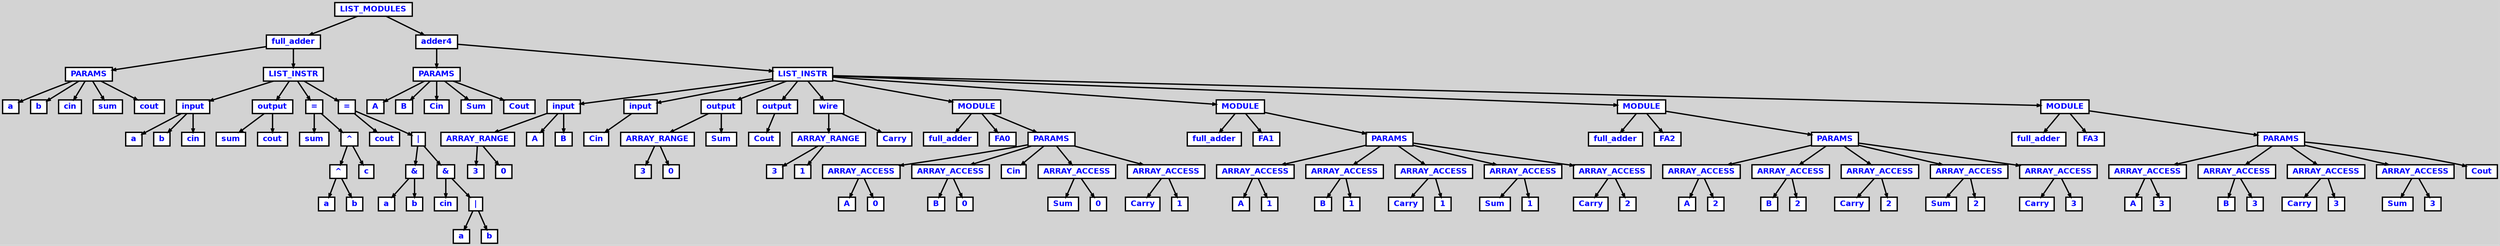 digraph {

	ordering=out;
	ranksep=.4;
	bgcolor="lightgrey"; node [shape=box, fixedsize=false, fontsize=12, fontname="Helvetica-bold", fontcolor="blue"
		width=.25, height=.25, color="black", fillcolor="white", style="filled, solid, bold"];
	edge [arrowsize=.5, color="black", style="bold"]

  n0 [label="LIST_MODULES"];
  n1 [label="full_adder"];
  n1 [label="full_adder"];
  n2 [label="PARAMS"];
  n2 [label="PARAMS"];
  n3 [label="a"];
  n4 [label="b"];
  n5 [label="cin"];
  n6 [label="sum"];
  n7 [label="cout"];
  n8 [label="LIST_INSTR"];
  n8 [label="LIST_INSTR"];
  n9 [label="input"];
  n9 [label="input"];
  n10 [label="a"];
  n11 [label="b"];
  n12 [label="cin"];
  n13 [label="output"];
  n13 [label="output"];
  n14 [label="sum"];
  n15 [label="cout"];
  n16 [label="="];
  n16 [label="="];
  n17 [label="sum"];
  n18 [label="^"];
  n18 [label="^"];
  n19 [label="^"];
  n19 [label="^"];
  n20 [label="a"];
  n21 [label="b"];
  n22 [label="c"];
  n23 [label="="];
  n23 [label="="];
  n24 [label="cout"];
  n25 [label="|"];
  n25 [label="|"];
  n26 [label="&"];
  n26 [label="&"];
  n27 [label="a"];
  n28 [label="b"];
  n29 [label="&"];
  n29 [label="&"];
  n30 [label="cin"];
  n31 [label="|"];
  n31 [label="|"];
  n32 [label="a"];
  n33 [label="b"];
  n34 [label="adder4"];
  n34 [label="adder4"];
  n35 [label="PARAMS"];
  n35 [label="PARAMS"];
  n36 [label="A"];
  n37 [label="B"];
  n38 [label="Cin"];
  n39 [label="Sum"];
  n40 [label="Cout"];
  n41 [label="LIST_INSTR"];
  n41 [label="LIST_INSTR"];
  n42 [label="input"];
  n42 [label="input"];
  n43 [label="ARRAY_RANGE"];
  n43 [label="ARRAY_RANGE"];
  n44 [label="3"];
  n45 [label="0"];
  n46 [label="A"];
  n47 [label="B"];
  n48 [label="input"];
  n48 [label="input"];
  n49 [label="Cin"];
  n50 [label="output"];
  n50 [label="output"];
  n51 [label="ARRAY_RANGE"];
  n51 [label="ARRAY_RANGE"];
  n52 [label="3"];
  n53 [label="0"];
  n54 [label="Sum"];
  n55 [label="output"];
  n55 [label="output"];
  n56 [label="Cout"];
  n57 [label="wire"];
  n57 [label="wire"];
  n58 [label="ARRAY_RANGE"];
  n58 [label="ARRAY_RANGE"];
  n59 [label="3"];
  n60 [label="1"];
  n61 [label="Carry"];
  n62 [label="MODULE"];
  n62 [label="MODULE"];
  n63 [label="full_adder"];
  n64 [label="FA0"];
  n65 [label="PARAMS"];
  n65 [label="PARAMS"];
  n66 [label="ARRAY_ACCESS"];
  n66 [label="ARRAY_ACCESS"];
  n67 [label="A"];
  n68 [label="0"];
  n69 [label="ARRAY_ACCESS"];
  n69 [label="ARRAY_ACCESS"];
  n70 [label="B"];
  n71 [label="0"];
  n72 [label="Cin"];
  n73 [label="ARRAY_ACCESS"];
  n73 [label="ARRAY_ACCESS"];
  n74 [label="Sum"];
  n75 [label="0"];
  n76 [label="ARRAY_ACCESS"];
  n76 [label="ARRAY_ACCESS"];
  n77 [label="Carry"];
  n78 [label="1"];
  n79 [label="MODULE"];
  n79 [label="MODULE"];
  n80 [label="full_adder"];
  n81 [label="FA1"];
  n82 [label="PARAMS"];
  n82 [label="PARAMS"];
  n83 [label="ARRAY_ACCESS"];
  n83 [label="ARRAY_ACCESS"];
  n84 [label="A"];
  n85 [label="1"];
  n86 [label="ARRAY_ACCESS"];
  n86 [label="ARRAY_ACCESS"];
  n87 [label="B"];
  n88 [label="1"];
  n89 [label="ARRAY_ACCESS"];
  n89 [label="ARRAY_ACCESS"];
  n90 [label="Carry"];
  n91 [label="1"];
  n92 [label="ARRAY_ACCESS"];
  n92 [label="ARRAY_ACCESS"];
  n93 [label="Sum"];
  n94 [label="1"];
  n95 [label="ARRAY_ACCESS"];
  n95 [label="ARRAY_ACCESS"];
  n96 [label="Carry"];
  n97 [label="2"];
  n98 [label="MODULE"];
  n98 [label="MODULE"];
  n99 [label="full_adder"];
  n100 [label="FA2"];
  n101 [label="PARAMS"];
  n101 [label="PARAMS"];
  n102 [label="ARRAY_ACCESS"];
  n102 [label="ARRAY_ACCESS"];
  n103 [label="A"];
  n104 [label="2"];
  n105 [label="ARRAY_ACCESS"];
  n105 [label="ARRAY_ACCESS"];
  n106 [label="B"];
  n107 [label="2"];
  n108 [label="ARRAY_ACCESS"];
  n108 [label="ARRAY_ACCESS"];
  n109 [label="Carry"];
  n110 [label="2"];
  n111 [label="ARRAY_ACCESS"];
  n111 [label="ARRAY_ACCESS"];
  n112 [label="Sum"];
  n113 [label="2"];
  n114 [label="ARRAY_ACCESS"];
  n114 [label="ARRAY_ACCESS"];
  n115 [label="Carry"];
  n116 [label="3"];
  n117 [label="MODULE"];
  n117 [label="MODULE"];
  n118 [label="full_adder"];
  n119 [label="FA3"];
  n120 [label="PARAMS"];
  n120 [label="PARAMS"];
  n121 [label="ARRAY_ACCESS"];
  n121 [label="ARRAY_ACCESS"];
  n122 [label="A"];
  n123 [label="3"];
  n124 [label="ARRAY_ACCESS"];
  n124 [label="ARRAY_ACCESS"];
  n125 [label="B"];
  n126 [label="3"];
  n127 [label="ARRAY_ACCESS"];
  n127 [label="ARRAY_ACCESS"];
  n128 [label="Carry"];
  n129 [label="3"];
  n130 [label="ARRAY_ACCESS"];
  n130 [label="ARRAY_ACCESS"];
  n131 [label="Sum"];
  n132 [label="3"];
  n133 [label="Cout"];

  n0 -> n1 // "LIST_MODULES" -> "full_adder"
  n1 -> n2 // "full_adder" -> "PARAMS"
  n2 -> n3 // "PARAMS" -> "a"
  n2 -> n4 // "PARAMS" -> "b"
  n2 -> n5 // "PARAMS" -> "cin"
  n2 -> n6 // "PARAMS" -> "sum"
  n2 -> n7 // "PARAMS" -> "cout"
  n1 -> n8 // "full_adder" -> "LIST_INSTR"
  n8 -> n9 // "LIST_INSTR" -> "input"
  n9 -> n10 // "input" -> "a"
  n9 -> n11 // "input" -> "b"
  n9 -> n12 // "input" -> "cin"
  n8 -> n13 // "LIST_INSTR" -> "output"
  n13 -> n14 // "output" -> "sum"
  n13 -> n15 // "output" -> "cout"
  n8 -> n16 // "LIST_INSTR" -> "="
  n16 -> n17 // "=" -> "sum"
  n16 -> n18 // "=" -> "^"
  n18 -> n19 // "^" -> "^"
  n19 -> n20 // "^" -> "a"
  n19 -> n21 // "^" -> "b"
  n18 -> n22 // "^" -> "c"
  n8 -> n23 // "LIST_INSTR" -> "="
  n23 -> n24 // "=" -> "cout"
  n23 -> n25 // "=" -> "|"
  n25 -> n26 // "|" -> "&"
  n26 -> n27 // "&" -> "a"
  n26 -> n28 // "&" -> "b"
  n25 -> n29 // "|" -> "&"
  n29 -> n30 // "&" -> "cin"
  n29 -> n31 // "&" -> "|"
  n31 -> n32 // "|" -> "a"
  n31 -> n33 // "|" -> "b"
  n0 -> n34 // "LIST_MODULES" -> "adder4"
  n34 -> n35 // "adder4" -> "PARAMS"
  n35 -> n36 // "PARAMS" -> "A"
  n35 -> n37 // "PARAMS" -> "B"
  n35 -> n38 // "PARAMS" -> "Cin"
  n35 -> n39 // "PARAMS" -> "Sum"
  n35 -> n40 // "PARAMS" -> "Cout"
  n34 -> n41 // "adder4" -> "LIST_INSTR"
  n41 -> n42 // "LIST_INSTR" -> "input"
  n42 -> n43 // "input" -> "ARRAY_RANGE"
  n43 -> n44 // "ARRAY_RANGE" -> "3"
  n43 -> n45 // "ARRAY_RANGE" -> "0"
  n42 -> n46 // "input" -> "A"
  n42 -> n47 // "input" -> "B"
  n41 -> n48 // "LIST_INSTR" -> "input"
  n48 -> n49 // "input" -> "Cin"
  n41 -> n50 // "LIST_INSTR" -> "output"
  n50 -> n51 // "output" -> "ARRAY_RANGE"
  n51 -> n52 // "ARRAY_RANGE" -> "3"
  n51 -> n53 // "ARRAY_RANGE" -> "0"
  n50 -> n54 // "output" -> "Sum"
  n41 -> n55 // "LIST_INSTR" -> "output"
  n55 -> n56 // "output" -> "Cout"
  n41 -> n57 // "LIST_INSTR" -> "wire"
  n57 -> n58 // "wire" -> "ARRAY_RANGE"
  n58 -> n59 // "ARRAY_RANGE" -> "3"
  n58 -> n60 // "ARRAY_RANGE" -> "1"
  n57 -> n61 // "wire" -> "Carry"
  n41 -> n62 // "LIST_INSTR" -> "MODULE"
  n62 -> n63 // "MODULE" -> "full_adder"
  n62 -> n64 // "MODULE" -> "FA0"
  n62 -> n65 // "MODULE" -> "PARAMS"
  n65 -> n66 // "PARAMS" -> "ARRAY_ACCESS"
  n66 -> n67 // "ARRAY_ACCESS" -> "A"
  n66 -> n68 // "ARRAY_ACCESS" -> "0"
  n65 -> n69 // "PARAMS" -> "ARRAY_ACCESS"
  n69 -> n70 // "ARRAY_ACCESS" -> "B"
  n69 -> n71 // "ARRAY_ACCESS" -> "0"
  n65 -> n72 // "PARAMS" -> "Cin"
  n65 -> n73 // "PARAMS" -> "ARRAY_ACCESS"
  n73 -> n74 // "ARRAY_ACCESS" -> "Sum"
  n73 -> n75 // "ARRAY_ACCESS" -> "0"
  n65 -> n76 // "PARAMS" -> "ARRAY_ACCESS"
  n76 -> n77 // "ARRAY_ACCESS" -> "Carry"
  n76 -> n78 // "ARRAY_ACCESS" -> "1"
  n41 -> n79 // "LIST_INSTR" -> "MODULE"
  n79 -> n80 // "MODULE" -> "full_adder"
  n79 -> n81 // "MODULE" -> "FA1"
  n79 -> n82 // "MODULE" -> "PARAMS"
  n82 -> n83 // "PARAMS" -> "ARRAY_ACCESS"
  n83 -> n84 // "ARRAY_ACCESS" -> "A"
  n83 -> n85 // "ARRAY_ACCESS" -> "1"
  n82 -> n86 // "PARAMS" -> "ARRAY_ACCESS"
  n86 -> n87 // "ARRAY_ACCESS" -> "B"
  n86 -> n88 // "ARRAY_ACCESS" -> "1"
  n82 -> n89 // "PARAMS" -> "ARRAY_ACCESS"
  n89 -> n90 // "ARRAY_ACCESS" -> "Carry"
  n89 -> n91 // "ARRAY_ACCESS" -> "1"
  n82 -> n92 // "PARAMS" -> "ARRAY_ACCESS"
  n92 -> n93 // "ARRAY_ACCESS" -> "Sum"
  n92 -> n94 // "ARRAY_ACCESS" -> "1"
  n82 -> n95 // "PARAMS" -> "ARRAY_ACCESS"
  n95 -> n96 // "ARRAY_ACCESS" -> "Carry"
  n95 -> n97 // "ARRAY_ACCESS" -> "2"
  n41 -> n98 // "LIST_INSTR" -> "MODULE"
  n98 -> n99 // "MODULE" -> "full_adder"
  n98 -> n100 // "MODULE" -> "FA2"
  n98 -> n101 // "MODULE" -> "PARAMS"
  n101 -> n102 // "PARAMS" -> "ARRAY_ACCESS"
  n102 -> n103 // "ARRAY_ACCESS" -> "A"
  n102 -> n104 // "ARRAY_ACCESS" -> "2"
  n101 -> n105 // "PARAMS" -> "ARRAY_ACCESS"
  n105 -> n106 // "ARRAY_ACCESS" -> "B"
  n105 -> n107 // "ARRAY_ACCESS" -> "2"
  n101 -> n108 // "PARAMS" -> "ARRAY_ACCESS"
  n108 -> n109 // "ARRAY_ACCESS" -> "Carry"
  n108 -> n110 // "ARRAY_ACCESS" -> "2"
  n101 -> n111 // "PARAMS" -> "ARRAY_ACCESS"
  n111 -> n112 // "ARRAY_ACCESS" -> "Sum"
  n111 -> n113 // "ARRAY_ACCESS" -> "2"
  n101 -> n114 // "PARAMS" -> "ARRAY_ACCESS"
  n114 -> n115 // "ARRAY_ACCESS" -> "Carry"
  n114 -> n116 // "ARRAY_ACCESS" -> "3"
  n41 -> n117 // "LIST_INSTR" -> "MODULE"
  n117 -> n118 // "MODULE" -> "full_adder"
  n117 -> n119 // "MODULE" -> "FA3"
  n117 -> n120 // "MODULE" -> "PARAMS"
  n120 -> n121 // "PARAMS" -> "ARRAY_ACCESS"
  n121 -> n122 // "ARRAY_ACCESS" -> "A"
  n121 -> n123 // "ARRAY_ACCESS" -> "3"
  n120 -> n124 // "PARAMS" -> "ARRAY_ACCESS"
  n124 -> n125 // "ARRAY_ACCESS" -> "B"
  n124 -> n126 // "ARRAY_ACCESS" -> "3"
  n120 -> n127 // "PARAMS" -> "ARRAY_ACCESS"
  n127 -> n128 // "ARRAY_ACCESS" -> "Carry"
  n127 -> n129 // "ARRAY_ACCESS" -> "3"
  n120 -> n130 // "PARAMS" -> "ARRAY_ACCESS"
  n130 -> n131 // "ARRAY_ACCESS" -> "Sum"
  n130 -> n132 // "ARRAY_ACCESS" -> "3"
  n120 -> n133 // "PARAMS" -> "Cout"

}
